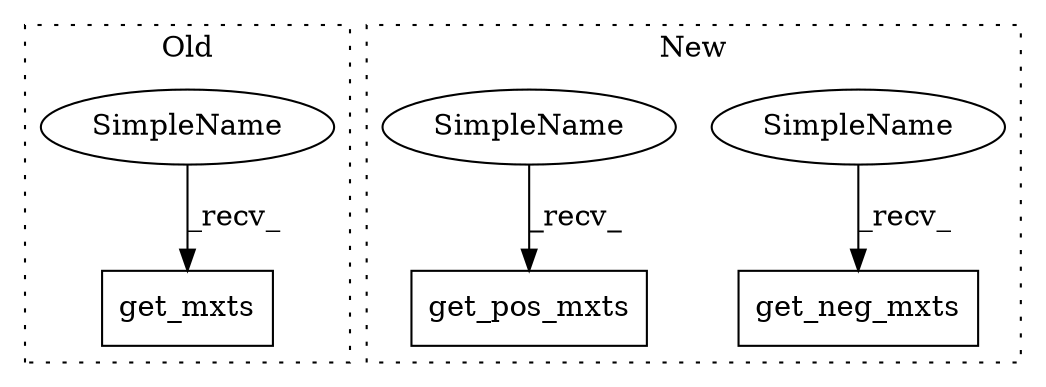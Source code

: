 digraph G {
subgraph cluster0 {
1 [label="get_mxts" a="32" s="24647" l="10" shape="box"];
4 [label="SimpleName" a="42" s="24642" l="4" shape="ellipse"];
label = "Old";
style="dotted";
}
subgraph cluster1 {
2 [label="get_pos_mxts" a="32" s="21946" l="14" shape="box"];
3 [label="get_neg_mxts" a="32" s="22063" l="14" shape="box"];
5 [label="SimpleName" a="42" s="22058" l="4" shape="ellipse"];
6 [label="SimpleName" a="42" s="21941" l="4" shape="ellipse"];
label = "New";
style="dotted";
}
4 -> 1 [label="_recv_"];
5 -> 3 [label="_recv_"];
6 -> 2 [label="_recv_"];
}